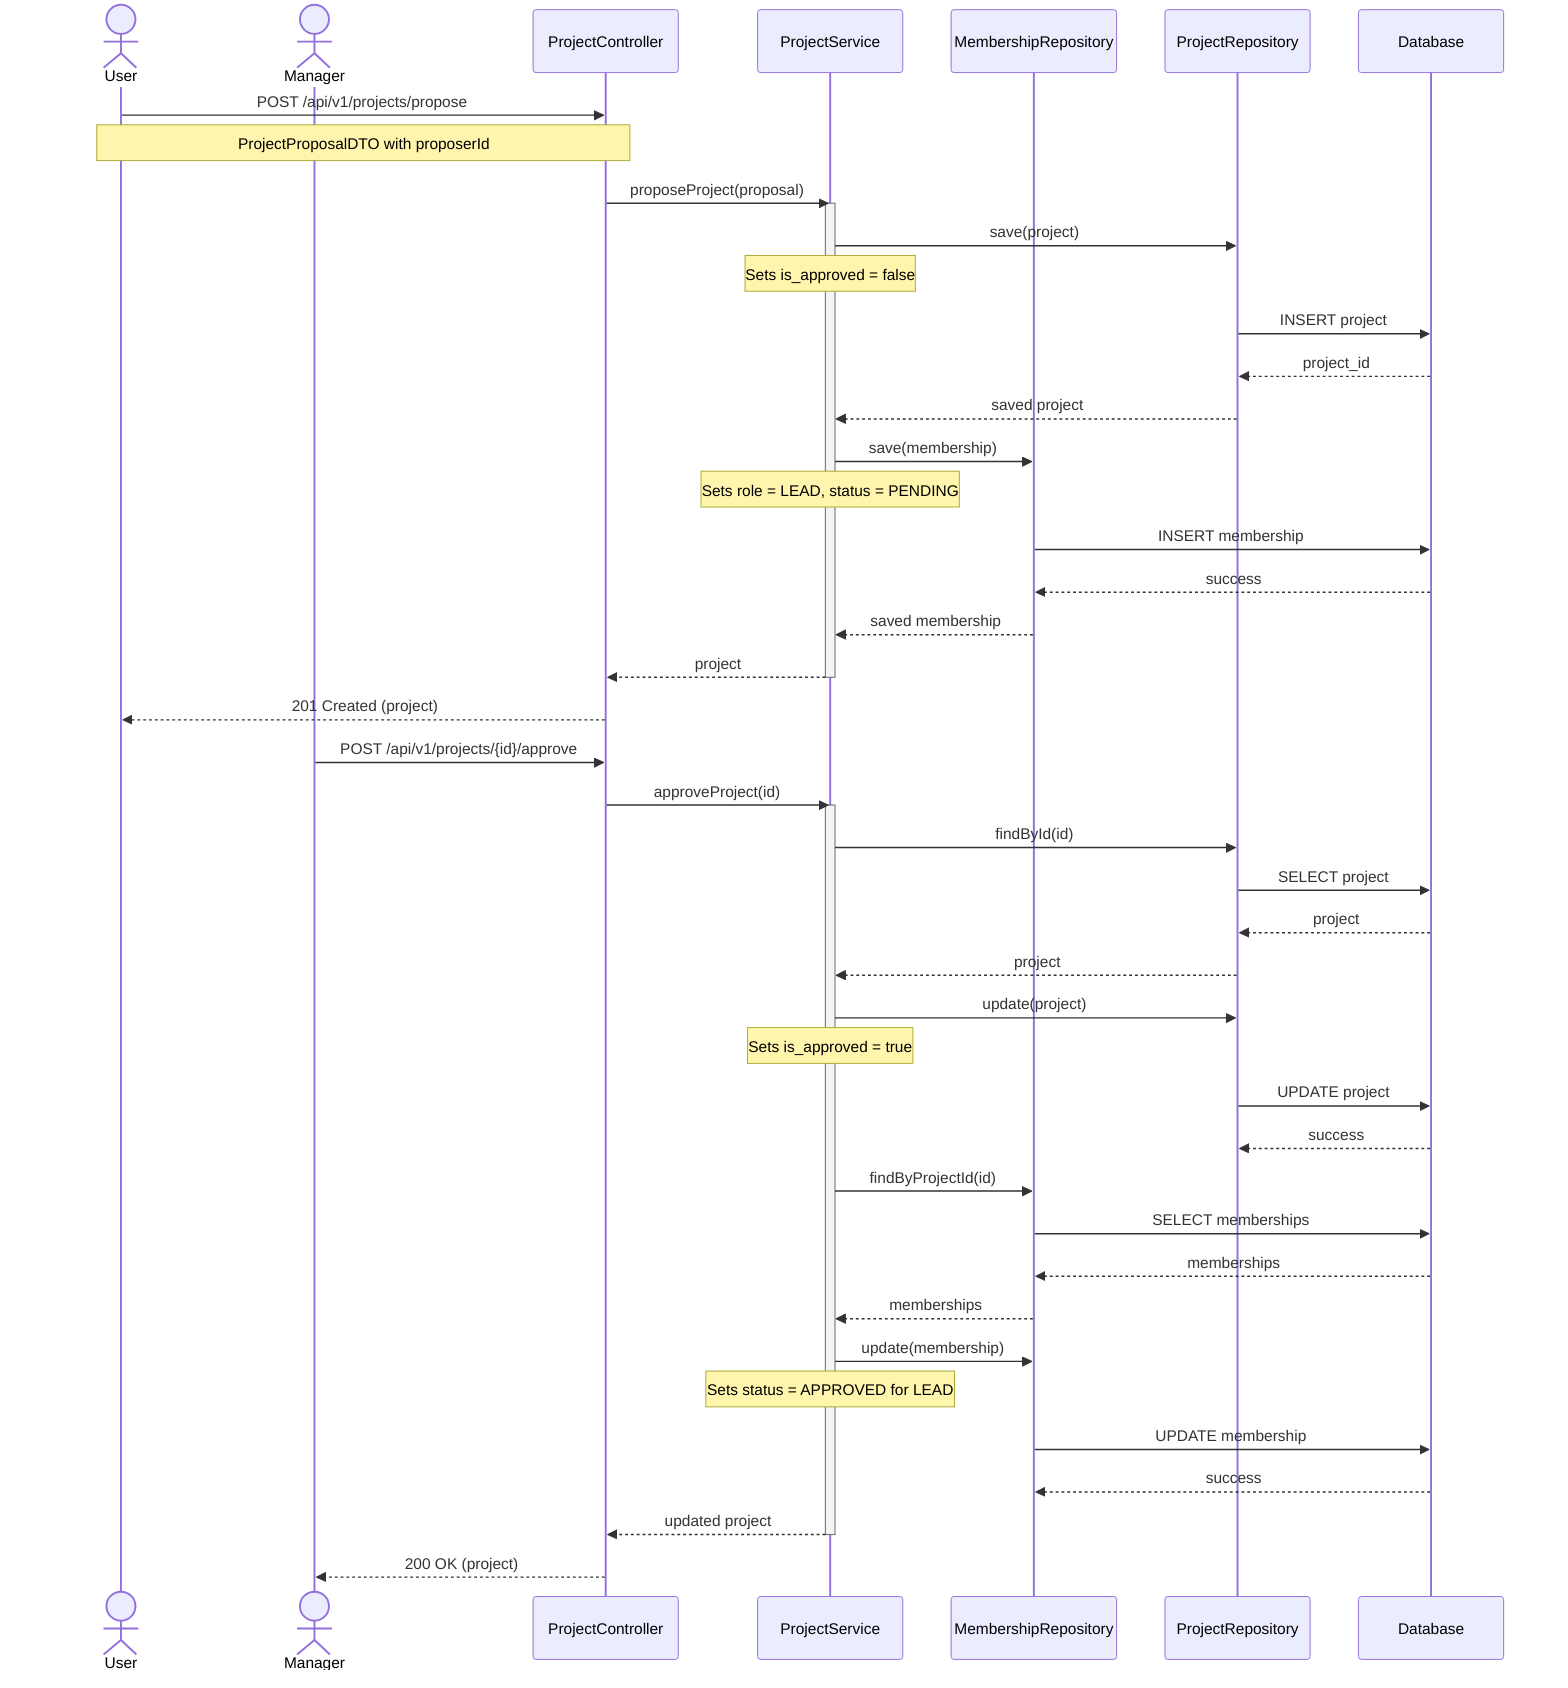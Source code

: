 sequenceDiagram
    actor User
    actor Manager
    participant ProjectController
    participant ProjectService
    participant MembershipRepository
    participant ProjectRepository
    participant Database

    %% Project Proposal Flow
    User->>ProjectController: POST /api/v1/projects/propose
    Note over User,ProjectController: ProjectProposalDTO with proposerId
    ProjectController->>ProjectService: proposeProject(proposal)
    
    activate ProjectService
    ProjectService->>ProjectRepository: save(project)
    Note over ProjectService: Sets is_approved = false
    ProjectRepository->>Database: INSERT project
    Database-->>ProjectRepository: project_id
    ProjectRepository-->>ProjectService: saved project
    
    ProjectService->>MembershipRepository: save(membership)
    Note over ProjectService: Sets role = LEAD, status = PENDING
    MembershipRepository->>Database: INSERT membership
    Database-->>MembershipRepository: success
    MembershipRepository-->>ProjectService: saved membership
    ProjectService-->>ProjectController: project
    deactivate ProjectService
    
    ProjectController-->>User: 201 Created (project)

    %% Project Approval Flow
    Manager->>ProjectController: POST /api/v1/projects/{id}/approve
    ProjectController->>ProjectService: approveProject(id)
    
    activate ProjectService
    ProjectService->>ProjectRepository: findById(id)
    ProjectRepository->>Database: SELECT project
    Database-->>ProjectRepository: project
    ProjectRepository-->>ProjectService: project
    
    ProjectService->>ProjectRepository: update(project)
    Note over ProjectService: Sets is_approved = true
    ProjectRepository->>Database: UPDATE project
    Database-->>ProjectRepository: success
    
    ProjectService->>MembershipRepository: findByProjectId(id)
    MembershipRepository->>Database: SELECT memberships
    Database-->>MembershipRepository: memberships
    MembershipRepository-->>ProjectService: memberships
    
    ProjectService->>MembershipRepository: update(membership)
    Note over ProjectService: Sets status = APPROVED for LEAD
    MembershipRepository->>Database: UPDATE membership
    Database-->>MembershipRepository: success
    
    ProjectService-->>ProjectController: updated project
    deactivate ProjectService
    
    ProjectController-->>Manager: 200 OK (project)